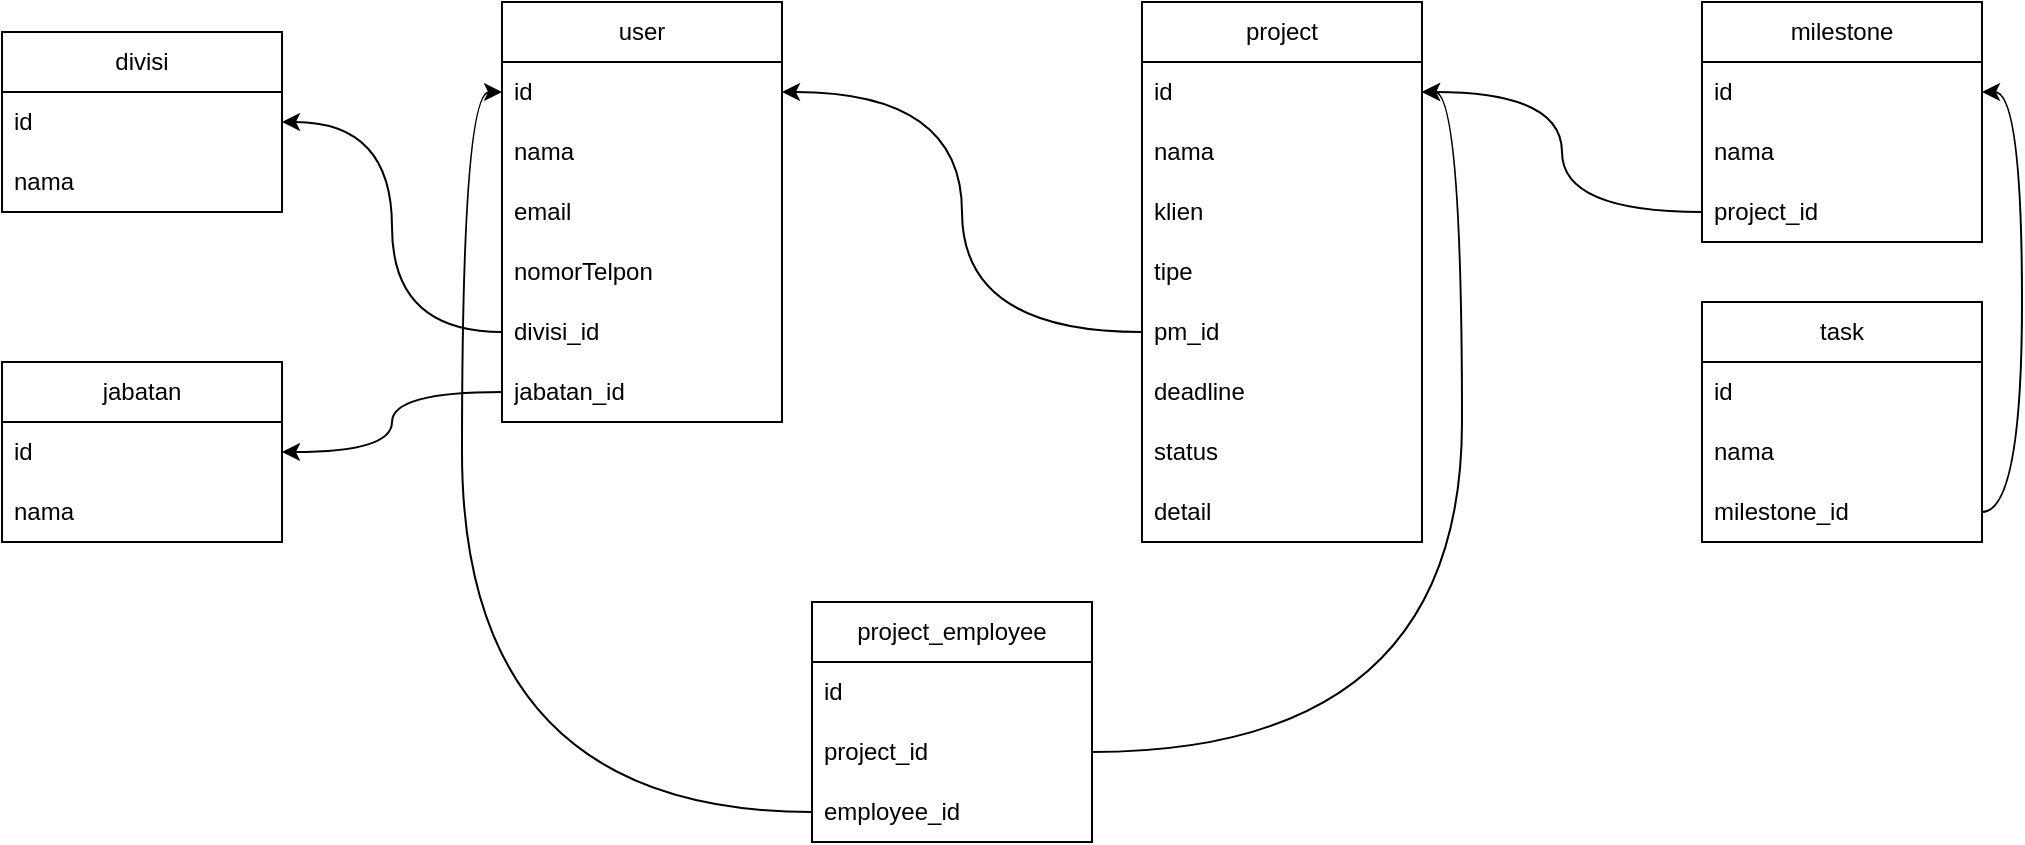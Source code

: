 <mxfile version="20.8.22" type="device"><diagram name="Page-1" id="0NWVLSTXhFFUk-FZy3eq"><mxGraphModel dx="1557" dy="894" grid="1" gridSize="10" guides="1" tooltips="1" connect="1" arrows="1" fold="1" page="1" pageScale="1" pageWidth="850" pageHeight="1100" math="0" shadow="0"><root><mxCell id="0"/><mxCell id="1" parent="0"/><mxCell id="x1MCxvOlKRSfi7wRCdup-1" value="user" style="swimlane;fontStyle=0;childLayout=stackLayout;horizontal=1;startSize=30;horizontalStack=0;resizeParent=1;resizeParentMax=0;resizeLast=0;collapsible=1;marginBottom=0;whiteSpace=wrap;html=1;" vertex="1" parent="1"><mxGeometry x="300" y="80" width="140" height="210" as="geometry"/></mxCell><mxCell id="x1MCxvOlKRSfi7wRCdup-2" value="id" style="text;strokeColor=none;fillColor=none;align=left;verticalAlign=middle;spacingLeft=4;spacingRight=4;overflow=hidden;points=[[0,0.5],[1,0.5]];portConstraint=eastwest;rotatable=0;whiteSpace=wrap;html=1;" vertex="1" parent="x1MCxvOlKRSfi7wRCdup-1"><mxGeometry y="30" width="140" height="30" as="geometry"/></mxCell><mxCell id="x1MCxvOlKRSfi7wRCdup-3" value="nama" style="text;strokeColor=none;fillColor=none;align=left;verticalAlign=middle;spacingLeft=4;spacingRight=4;overflow=hidden;points=[[0,0.5],[1,0.5]];portConstraint=eastwest;rotatable=0;whiteSpace=wrap;html=1;" vertex="1" parent="x1MCxvOlKRSfi7wRCdup-1"><mxGeometry y="60" width="140" height="30" as="geometry"/></mxCell><mxCell id="x1MCxvOlKRSfi7wRCdup-4" value="email" style="text;strokeColor=none;fillColor=none;align=left;verticalAlign=middle;spacingLeft=4;spacingRight=4;overflow=hidden;points=[[0,0.5],[1,0.5]];portConstraint=eastwest;rotatable=0;whiteSpace=wrap;html=1;" vertex="1" parent="x1MCxvOlKRSfi7wRCdup-1"><mxGeometry y="90" width="140" height="30" as="geometry"/></mxCell><mxCell id="x1MCxvOlKRSfi7wRCdup-5" value="nomorTelpon" style="text;strokeColor=none;fillColor=none;align=left;verticalAlign=middle;spacingLeft=4;spacingRight=4;overflow=hidden;points=[[0,0.5],[1,0.5]];portConstraint=eastwest;rotatable=0;whiteSpace=wrap;html=1;" vertex="1" parent="x1MCxvOlKRSfi7wRCdup-1"><mxGeometry y="120" width="140" height="30" as="geometry"/></mxCell><mxCell id="x1MCxvOlKRSfi7wRCdup-6" value="divisi_id" style="text;strokeColor=none;fillColor=none;align=left;verticalAlign=middle;spacingLeft=4;spacingRight=4;overflow=hidden;points=[[0,0.5],[1,0.5]];portConstraint=eastwest;rotatable=0;whiteSpace=wrap;html=1;" vertex="1" parent="x1MCxvOlKRSfi7wRCdup-1"><mxGeometry y="150" width="140" height="30" as="geometry"/></mxCell><mxCell id="x1MCxvOlKRSfi7wRCdup-7" value="jabatan_id" style="text;strokeColor=none;fillColor=none;align=left;verticalAlign=middle;spacingLeft=4;spacingRight=4;overflow=hidden;points=[[0,0.5],[1,0.5]];portConstraint=eastwest;rotatable=0;whiteSpace=wrap;html=1;" vertex="1" parent="x1MCxvOlKRSfi7wRCdup-1"><mxGeometry y="180" width="140" height="30" as="geometry"/></mxCell><mxCell id="x1MCxvOlKRSfi7wRCdup-9" value="project" style="swimlane;fontStyle=0;childLayout=stackLayout;horizontal=1;startSize=30;horizontalStack=0;resizeParent=1;resizeParentMax=0;resizeLast=0;collapsible=1;marginBottom=0;whiteSpace=wrap;html=1;" vertex="1" parent="1"><mxGeometry x="620" y="80" width="140" height="270" as="geometry"/></mxCell><mxCell id="x1MCxvOlKRSfi7wRCdup-10" value="id" style="text;strokeColor=none;fillColor=none;align=left;verticalAlign=middle;spacingLeft=4;spacingRight=4;overflow=hidden;points=[[0,0.5],[1,0.5]];portConstraint=eastwest;rotatable=0;whiteSpace=wrap;html=1;" vertex="1" parent="x1MCxvOlKRSfi7wRCdup-9"><mxGeometry y="30" width="140" height="30" as="geometry"/></mxCell><mxCell id="x1MCxvOlKRSfi7wRCdup-11" value="nama" style="text;strokeColor=none;fillColor=none;align=left;verticalAlign=middle;spacingLeft=4;spacingRight=4;overflow=hidden;points=[[0,0.5],[1,0.5]];portConstraint=eastwest;rotatable=0;whiteSpace=wrap;html=1;" vertex="1" parent="x1MCxvOlKRSfi7wRCdup-9"><mxGeometry y="60" width="140" height="30" as="geometry"/></mxCell><mxCell id="x1MCxvOlKRSfi7wRCdup-12" value="klien" style="text;strokeColor=none;fillColor=none;align=left;verticalAlign=middle;spacingLeft=4;spacingRight=4;overflow=hidden;points=[[0,0.5],[1,0.5]];portConstraint=eastwest;rotatable=0;whiteSpace=wrap;html=1;" vertex="1" parent="x1MCxvOlKRSfi7wRCdup-9"><mxGeometry y="90" width="140" height="30" as="geometry"/></mxCell><mxCell id="x1MCxvOlKRSfi7wRCdup-13" value="tipe" style="text;strokeColor=none;fillColor=none;align=left;verticalAlign=middle;spacingLeft=4;spacingRight=4;overflow=hidden;points=[[0,0.5],[1,0.5]];portConstraint=eastwest;rotatable=0;whiteSpace=wrap;html=1;" vertex="1" parent="x1MCxvOlKRSfi7wRCdup-9"><mxGeometry y="120" width="140" height="30" as="geometry"/></mxCell><mxCell id="x1MCxvOlKRSfi7wRCdup-15" value="pm_id" style="text;strokeColor=none;fillColor=none;align=left;verticalAlign=middle;spacingLeft=4;spacingRight=4;overflow=hidden;points=[[0,0.5],[1,0.5]];portConstraint=eastwest;rotatable=0;whiteSpace=wrap;html=1;" vertex="1" parent="x1MCxvOlKRSfi7wRCdup-9"><mxGeometry y="150" width="140" height="30" as="geometry"/></mxCell><mxCell id="x1MCxvOlKRSfi7wRCdup-14" value="deadline" style="text;strokeColor=none;fillColor=none;align=left;verticalAlign=middle;spacingLeft=4;spacingRight=4;overflow=hidden;points=[[0,0.5],[1,0.5]];portConstraint=eastwest;rotatable=0;whiteSpace=wrap;html=1;" vertex="1" parent="x1MCxvOlKRSfi7wRCdup-9"><mxGeometry y="180" width="140" height="30" as="geometry"/></mxCell><mxCell id="x1MCxvOlKRSfi7wRCdup-16" value="status" style="text;strokeColor=none;fillColor=none;align=left;verticalAlign=middle;spacingLeft=4;spacingRight=4;overflow=hidden;points=[[0,0.5],[1,0.5]];portConstraint=eastwest;rotatable=0;whiteSpace=wrap;html=1;" vertex="1" parent="x1MCxvOlKRSfi7wRCdup-9"><mxGeometry y="210" width="140" height="30" as="geometry"/></mxCell><mxCell id="x1MCxvOlKRSfi7wRCdup-30" value="detail" style="text;strokeColor=none;fillColor=none;align=left;verticalAlign=middle;spacingLeft=4;spacingRight=4;overflow=hidden;points=[[0,0.5],[1,0.5]];portConstraint=eastwest;rotatable=0;whiteSpace=wrap;html=1;" vertex="1" parent="x1MCxvOlKRSfi7wRCdup-9"><mxGeometry y="240" width="140" height="30" as="geometry"/></mxCell><mxCell id="x1MCxvOlKRSfi7wRCdup-18" value="project_employee" style="swimlane;fontStyle=0;childLayout=stackLayout;horizontal=1;startSize=30;horizontalStack=0;resizeParent=1;resizeParentMax=0;resizeLast=0;collapsible=1;marginBottom=0;whiteSpace=wrap;html=1;" vertex="1" parent="1"><mxGeometry x="455" y="380" width="140" height="120" as="geometry"/></mxCell><mxCell id="x1MCxvOlKRSfi7wRCdup-19" value="id" style="text;strokeColor=none;fillColor=none;align=left;verticalAlign=middle;spacingLeft=4;spacingRight=4;overflow=hidden;points=[[0,0.5],[1,0.5]];portConstraint=eastwest;rotatable=0;whiteSpace=wrap;html=1;" vertex="1" parent="x1MCxvOlKRSfi7wRCdup-18"><mxGeometry y="30" width="140" height="30" as="geometry"/></mxCell><mxCell id="x1MCxvOlKRSfi7wRCdup-20" value="project_id" style="text;strokeColor=none;fillColor=none;align=left;verticalAlign=middle;spacingLeft=4;spacingRight=4;overflow=hidden;points=[[0,0.5],[1,0.5]];portConstraint=eastwest;rotatable=0;whiteSpace=wrap;html=1;" vertex="1" parent="x1MCxvOlKRSfi7wRCdup-18"><mxGeometry y="60" width="140" height="30" as="geometry"/></mxCell><mxCell id="x1MCxvOlKRSfi7wRCdup-21" value="employee_id" style="text;strokeColor=none;fillColor=none;align=left;verticalAlign=middle;spacingLeft=4;spacingRight=4;overflow=hidden;points=[[0,0.5],[1,0.5]];portConstraint=eastwest;rotatable=0;whiteSpace=wrap;html=1;" vertex="1" parent="x1MCxvOlKRSfi7wRCdup-18"><mxGeometry y="90" width="140" height="30" as="geometry"/></mxCell><mxCell id="x1MCxvOlKRSfi7wRCdup-23" style="edgeStyle=orthogonalEdgeStyle;curved=1;rounded=0;orthogonalLoop=1;jettySize=auto;html=1;exitX=1;exitY=0.5;exitDx=0;exitDy=0;entryX=1;entryY=0.5;entryDx=0;entryDy=0;" edge="1" parent="1" source="x1MCxvOlKRSfi7wRCdup-20" target="x1MCxvOlKRSfi7wRCdup-10"><mxGeometry relative="1" as="geometry"/></mxCell><mxCell id="x1MCxvOlKRSfi7wRCdup-24" style="edgeStyle=orthogonalEdgeStyle;curved=1;rounded=0;orthogonalLoop=1;jettySize=auto;html=1;exitX=0;exitY=0.5;exitDx=0;exitDy=0;entryX=1;entryY=0.5;entryDx=0;entryDy=0;" edge="1" parent="1" source="x1MCxvOlKRSfi7wRCdup-15" target="x1MCxvOlKRSfi7wRCdup-2"><mxGeometry relative="1" as="geometry"/></mxCell><mxCell id="x1MCxvOlKRSfi7wRCdup-25" style="edgeStyle=orthogonalEdgeStyle;curved=1;rounded=0;orthogonalLoop=1;jettySize=auto;html=1;exitX=0;exitY=0.5;exitDx=0;exitDy=0;entryX=0;entryY=0.5;entryDx=0;entryDy=0;" edge="1" parent="1" source="x1MCxvOlKRSfi7wRCdup-21" target="x1MCxvOlKRSfi7wRCdup-2"><mxGeometry relative="1" as="geometry"/></mxCell><mxCell id="x1MCxvOlKRSfi7wRCdup-26" value="milestone" style="swimlane;fontStyle=0;childLayout=stackLayout;horizontal=1;startSize=30;horizontalStack=0;resizeParent=1;resizeParentMax=0;resizeLast=0;collapsible=1;marginBottom=0;whiteSpace=wrap;html=1;" vertex="1" parent="1"><mxGeometry x="900" y="80" width="140" height="120" as="geometry"/></mxCell><mxCell id="x1MCxvOlKRSfi7wRCdup-27" value="id" style="text;strokeColor=none;fillColor=none;align=left;verticalAlign=middle;spacingLeft=4;spacingRight=4;overflow=hidden;points=[[0,0.5],[1,0.5]];portConstraint=eastwest;rotatable=0;whiteSpace=wrap;html=1;" vertex="1" parent="x1MCxvOlKRSfi7wRCdup-26"><mxGeometry y="30" width="140" height="30" as="geometry"/></mxCell><mxCell id="x1MCxvOlKRSfi7wRCdup-28" value="nama" style="text;strokeColor=none;fillColor=none;align=left;verticalAlign=middle;spacingLeft=4;spacingRight=4;overflow=hidden;points=[[0,0.5],[1,0.5]];portConstraint=eastwest;rotatable=0;whiteSpace=wrap;html=1;" vertex="1" parent="x1MCxvOlKRSfi7wRCdup-26"><mxGeometry y="60" width="140" height="30" as="geometry"/></mxCell><mxCell id="x1MCxvOlKRSfi7wRCdup-29" value="project_id" style="text;strokeColor=none;fillColor=none;align=left;verticalAlign=middle;spacingLeft=4;spacingRight=4;overflow=hidden;points=[[0,0.5],[1,0.5]];portConstraint=eastwest;rotatable=0;whiteSpace=wrap;html=1;" vertex="1" parent="x1MCxvOlKRSfi7wRCdup-26"><mxGeometry y="90" width="140" height="30" as="geometry"/></mxCell><mxCell id="x1MCxvOlKRSfi7wRCdup-31" value="task" style="swimlane;fontStyle=0;childLayout=stackLayout;horizontal=1;startSize=30;horizontalStack=0;resizeParent=1;resizeParentMax=0;resizeLast=0;collapsible=1;marginBottom=0;whiteSpace=wrap;html=1;" vertex="1" parent="1"><mxGeometry x="900" y="230" width="140" height="120" as="geometry"/></mxCell><mxCell id="x1MCxvOlKRSfi7wRCdup-32" value="id" style="text;strokeColor=none;fillColor=none;align=left;verticalAlign=middle;spacingLeft=4;spacingRight=4;overflow=hidden;points=[[0,0.5],[1,0.5]];portConstraint=eastwest;rotatable=0;whiteSpace=wrap;html=1;" vertex="1" parent="x1MCxvOlKRSfi7wRCdup-31"><mxGeometry y="30" width="140" height="30" as="geometry"/></mxCell><mxCell id="x1MCxvOlKRSfi7wRCdup-33" value="nama" style="text;strokeColor=none;fillColor=none;align=left;verticalAlign=middle;spacingLeft=4;spacingRight=4;overflow=hidden;points=[[0,0.5],[1,0.5]];portConstraint=eastwest;rotatable=0;whiteSpace=wrap;html=1;" vertex="1" parent="x1MCxvOlKRSfi7wRCdup-31"><mxGeometry y="60" width="140" height="30" as="geometry"/></mxCell><mxCell id="x1MCxvOlKRSfi7wRCdup-34" value="milestone_id" style="text;strokeColor=none;fillColor=none;align=left;verticalAlign=middle;spacingLeft=4;spacingRight=4;overflow=hidden;points=[[0,0.5],[1,0.5]];portConstraint=eastwest;rotatable=0;whiteSpace=wrap;html=1;" vertex="1" parent="x1MCxvOlKRSfi7wRCdup-31"><mxGeometry y="90" width="140" height="30" as="geometry"/></mxCell><mxCell id="x1MCxvOlKRSfi7wRCdup-35" style="edgeStyle=orthogonalEdgeStyle;curved=1;rounded=0;orthogonalLoop=1;jettySize=auto;html=1;exitX=1;exitY=0.5;exitDx=0;exitDy=0;entryX=1;entryY=0.5;entryDx=0;entryDy=0;" edge="1" parent="1" source="x1MCxvOlKRSfi7wRCdup-34" target="x1MCxvOlKRSfi7wRCdup-27"><mxGeometry relative="1" as="geometry"/></mxCell><mxCell id="x1MCxvOlKRSfi7wRCdup-36" style="edgeStyle=orthogonalEdgeStyle;curved=1;rounded=0;orthogonalLoop=1;jettySize=auto;html=1;exitX=0;exitY=0.5;exitDx=0;exitDy=0;entryX=1;entryY=0.5;entryDx=0;entryDy=0;" edge="1" parent="1" source="x1MCxvOlKRSfi7wRCdup-29" target="x1MCxvOlKRSfi7wRCdup-10"><mxGeometry relative="1" as="geometry"/></mxCell><mxCell id="x1MCxvOlKRSfi7wRCdup-37" value="divisi" style="swimlane;fontStyle=0;childLayout=stackLayout;horizontal=1;startSize=30;horizontalStack=0;resizeParent=1;resizeParentMax=0;resizeLast=0;collapsible=1;marginBottom=0;whiteSpace=wrap;html=1;" vertex="1" parent="1"><mxGeometry x="50" y="95" width="140" height="90" as="geometry"/></mxCell><mxCell id="x1MCxvOlKRSfi7wRCdup-38" value="id" style="text;strokeColor=none;fillColor=none;align=left;verticalAlign=middle;spacingLeft=4;spacingRight=4;overflow=hidden;points=[[0,0.5],[1,0.5]];portConstraint=eastwest;rotatable=0;whiteSpace=wrap;html=1;" vertex="1" parent="x1MCxvOlKRSfi7wRCdup-37"><mxGeometry y="30" width="140" height="30" as="geometry"/></mxCell><mxCell id="x1MCxvOlKRSfi7wRCdup-39" value="nama" style="text;strokeColor=none;fillColor=none;align=left;verticalAlign=middle;spacingLeft=4;spacingRight=4;overflow=hidden;points=[[0,0.5],[1,0.5]];portConstraint=eastwest;rotatable=0;whiteSpace=wrap;html=1;" vertex="1" parent="x1MCxvOlKRSfi7wRCdup-37"><mxGeometry y="60" width="140" height="30" as="geometry"/></mxCell><mxCell id="x1MCxvOlKRSfi7wRCdup-41" value="jabatan" style="swimlane;fontStyle=0;childLayout=stackLayout;horizontal=1;startSize=30;horizontalStack=0;resizeParent=1;resizeParentMax=0;resizeLast=0;collapsible=1;marginBottom=0;whiteSpace=wrap;html=1;" vertex="1" parent="1"><mxGeometry x="50" y="260" width="140" height="90" as="geometry"/></mxCell><mxCell id="x1MCxvOlKRSfi7wRCdup-42" value="id" style="text;strokeColor=none;fillColor=none;align=left;verticalAlign=middle;spacingLeft=4;spacingRight=4;overflow=hidden;points=[[0,0.5],[1,0.5]];portConstraint=eastwest;rotatable=0;whiteSpace=wrap;html=1;" vertex="1" parent="x1MCxvOlKRSfi7wRCdup-41"><mxGeometry y="30" width="140" height="30" as="geometry"/></mxCell><mxCell id="x1MCxvOlKRSfi7wRCdup-43" value="nama" style="text;strokeColor=none;fillColor=none;align=left;verticalAlign=middle;spacingLeft=4;spacingRight=4;overflow=hidden;points=[[0,0.5],[1,0.5]];portConstraint=eastwest;rotatable=0;whiteSpace=wrap;html=1;" vertex="1" parent="x1MCxvOlKRSfi7wRCdup-41"><mxGeometry y="60" width="140" height="30" as="geometry"/></mxCell><mxCell id="x1MCxvOlKRSfi7wRCdup-45" style="edgeStyle=orthogonalEdgeStyle;curved=1;rounded=0;orthogonalLoop=1;jettySize=auto;html=1;exitX=0;exitY=0.5;exitDx=0;exitDy=0;entryX=1;entryY=0.5;entryDx=0;entryDy=0;" edge="1" parent="1" source="x1MCxvOlKRSfi7wRCdup-6" target="x1MCxvOlKRSfi7wRCdup-38"><mxGeometry relative="1" as="geometry"/></mxCell><mxCell id="x1MCxvOlKRSfi7wRCdup-46" style="edgeStyle=orthogonalEdgeStyle;curved=1;rounded=0;orthogonalLoop=1;jettySize=auto;html=1;exitX=0;exitY=0.5;exitDx=0;exitDy=0;entryX=1;entryY=0.5;entryDx=0;entryDy=0;" edge="1" parent="1" source="x1MCxvOlKRSfi7wRCdup-7" target="x1MCxvOlKRSfi7wRCdup-42"><mxGeometry relative="1" as="geometry"/></mxCell></root></mxGraphModel></diagram></mxfile>
